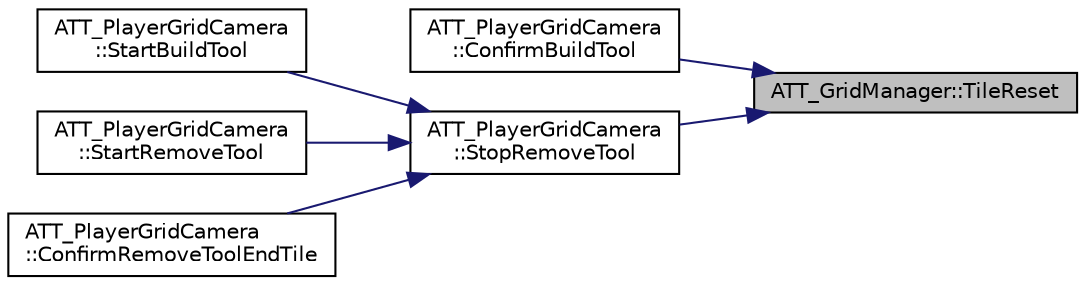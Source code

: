 digraph "ATT_GridManager::TileReset"
{
 // LATEX_PDF_SIZE
  edge [fontname="Helvetica",fontsize="10",labelfontname="Helvetica",labelfontsize="10"];
  node [fontname="Helvetica",fontsize="10",shape=record];
  rankdir="RL";
  Node87 [label="ATT_GridManager::TileReset",height=0.2,width=0.4,color="black", fillcolor="grey75", style="filled", fontcolor="black",tooltip="Tile Effect - Reset this tile to its original state (both colour and transform)."];
  Node87 -> Node88 [dir="back",color="midnightblue",fontsize="10",style="solid",fontname="Helvetica"];
  Node88 [label="ATT_PlayerGridCamera\l::ConfirmBuildTool",height=0.2,width=0.4,color="black", fillcolor="white", style="filled",URL="$class_a_t_t___player_grid_camera.html#aca622600a2b7f3a52b001c34a0da537b",tooltip="Finalises the block building or zone building process."];
  Node87 -> Node89 [dir="back",color="midnightblue",fontsize="10",style="solid",fontname="Helvetica"];
  Node89 [label="ATT_PlayerGridCamera\l::StopRemoveTool",height=0.2,width=0.4,color="black", fillcolor="white", style="filled",URL="$class_a_t_t___player_grid_camera.html#aa29ae802ebeb61c95d7bfdba3021eb62",tooltip="Fully Disables the RemoveTool, and cancels any tile deletion."];
  Node89 -> Node90 [dir="back",color="midnightblue",fontsize="10",style="solid",fontname="Helvetica"];
  Node90 [label="ATT_PlayerGridCamera\l::StartBuildTool",height=0.2,width=0.4,color="black", fillcolor="white", style="filled",URL="$class_a_t_t___player_grid_camera.html#a4b6f91d32b63d387425d22faa853895a",tooltip="Spawns a block in edit mode (aka \"ghost block\") to show the player where he is placing down the block..."];
  Node89 -> Node91 [dir="back",color="midnightblue",fontsize="10",style="solid",fontname="Helvetica"];
  Node91 [label="ATT_PlayerGridCamera\l::StartRemoveTool",height=0.2,width=0.4,color="black", fillcolor="white", style="filled",URL="$class_a_t_t___player_grid_camera.html#aa5e54106a559060b452e8f39ac2b83c4",tooltip="Starts RemoveTool, will wait for the player to click a tile to call ConfirmRemoveToolStartTile()."];
  Node89 -> Node92 [dir="back",color="midnightblue",fontsize="10",style="solid",fontname="Helvetica"];
  Node92 [label="ATT_PlayerGridCamera\l::ConfirmRemoveToolEndTile",height=0.2,width=0.4,color="black", fillcolor="white", style="filled",URL="$class_a_t_t___player_grid_camera.html#a26a23b23a58d5bbeab3359dcbd359b3a",tooltip="To be called when StartTile has been confirmed."];
}
